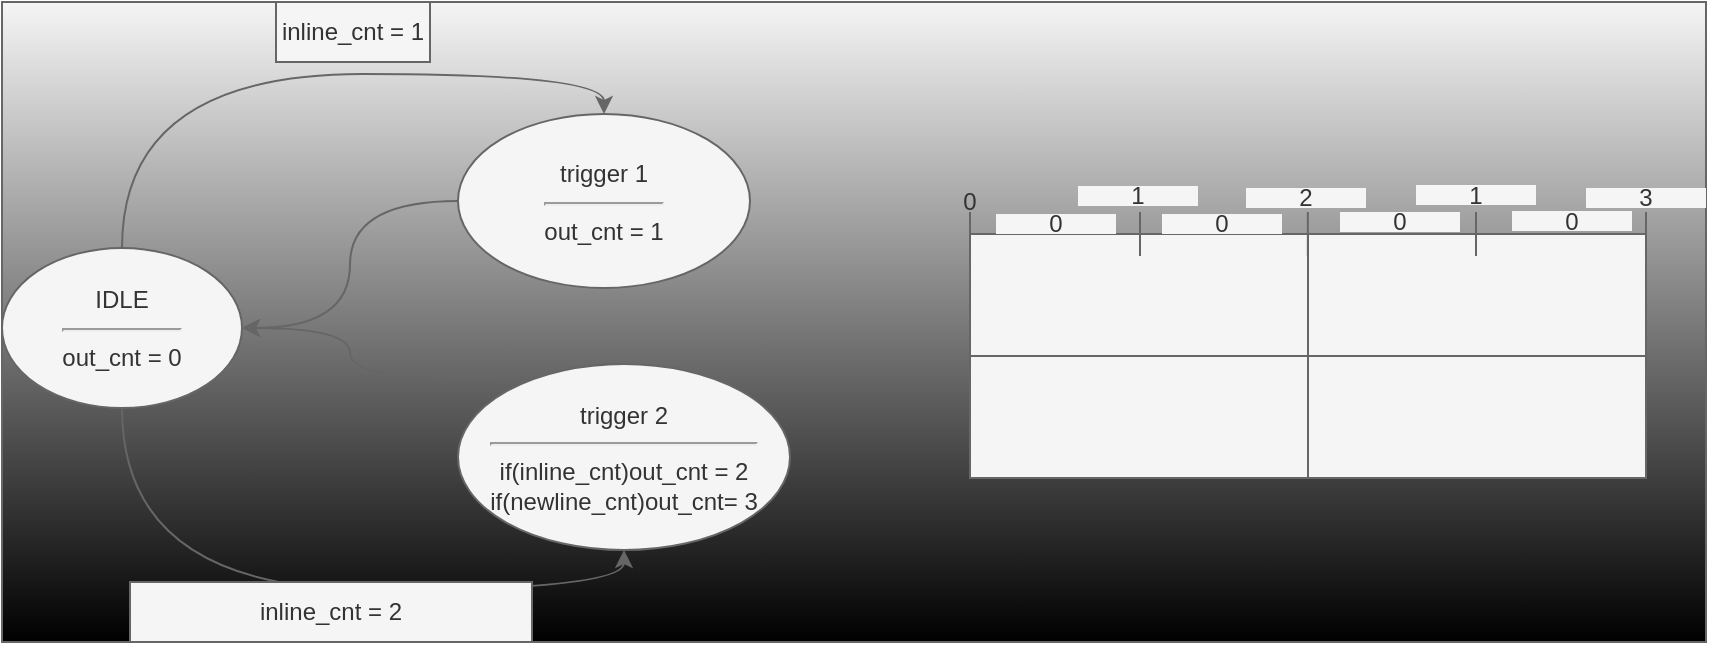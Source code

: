 <mxfile>
    <diagram name="Page-1" id="B7dvrdiz3QRLkiSaSS6b">
        <mxGraphModel dx="1272" dy="916" grid="1" gridSize="1" guides="1" tooltips="1" connect="1" arrows="1" fold="1" page="1" pageScale="1" pageWidth="1100" pageHeight="850" background="#FFFFFF" math="0" shadow="0">
            <root>
                <mxCell id="0"/>
                <mxCell id="1" parent="0"/>
                <mxCell id="4" value="" style="group;movable=1;resizable=1;rotatable=1;deletable=1;editable=1;connectable=1;noLabel=1;fillColor=#f5f5f5;fontColor=#333333;strokeColor=#666666;fillStyle=auto;gradientColor=default;" vertex="1" connectable="0" parent="1">
                    <mxGeometry x="117" y="217" width="852" height="320" as="geometry"/>
                </mxCell>
                <mxCell id="U9dns1udBrLqBRFEPLwW-1" value="IDLE&lt;hr&gt;out_cnt = 0" style="ellipse;whiteSpace=wrap;html=1;fillColor=#f5f5f5;fontColor=#333333;strokeColor=#666666;movable=1;resizable=1;rotatable=1;deletable=1;editable=1;connectable=1;" parent="4" vertex="1">
                    <mxGeometry y="123" width="120" height="80" as="geometry"/>
                </mxCell>
                <mxCell id="h9zx9sQTkyY40kXCvM0r-4" style="edgeStyle=orthogonalEdgeStyle;rounded=0;orthogonalLoop=1;jettySize=auto;html=1;entryX=1;entryY=0.5;entryDx=0;entryDy=0;curved=1;fillColor=#f5f5f5;strokeColor=#666666;movable=1;resizable=1;rotatable=1;deletable=1;editable=1;connectable=1;" parent="4" source="U9dns1udBrLqBRFEPLwW-2" target="U9dns1udBrLqBRFEPLwW-1" edge="1">
                    <mxGeometry relative="1" as="geometry"/>
                </mxCell>
                <mxCell id="U9dns1udBrLqBRFEPLwW-2" value="trigger 1&lt;hr&gt;out_cnt = 1" style="ellipse;whiteSpace=wrap;html=1;fillColor=#f5f5f5;fontColor=#333333;strokeColor=#666666;movable=1;resizable=1;rotatable=1;deletable=1;editable=1;connectable=1;" parent="4" vertex="1">
                    <mxGeometry x="228" y="56" width="146" height="87" as="geometry"/>
                </mxCell>
                <mxCell id="h9zx9sQTkyY40kXCvM0r-6" style="edgeStyle=orthogonalEdgeStyle;rounded=0;orthogonalLoop=1;jettySize=auto;html=1;exitX=0.5;exitY=0;exitDx=0;exitDy=0;entryX=0.5;entryY=0;entryDx=0;entryDy=0;curved=1;fillColor=#f5f5f5;strokeColor=#666666;movable=1;resizable=1;rotatable=1;deletable=1;editable=1;connectable=1;" parent="4" source="U9dns1udBrLqBRFEPLwW-1" target="U9dns1udBrLqBRFEPLwW-2" edge="1">
                    <mxGeometry relative="1" as="geometry"/>
                </mxCell>
                <mxCell id="h9zx9sQTkyY40kXCvM0r-3" style="edgeStyle=orthogonalEdgeStyle;rounded=0;orthogonalLoop=1;jettySize=auto;html=1;exitX=0.5;exitY=0;exitDx=0;exitDy=0;entryX=1;entryY=0.5;entryDx=0;entryDy=0;curved=1;fillColor=#f5f5f5;strokeColor=#666666;movable=1;resizable=1;rotatable=1;deletable=1;editable=1;connectable=1;" parent="4" source="U9dns1udBrLqBRFEPLwW-3" target="U9dns1udBrLqBRFEPLwW-1" edge="1">
                    <mxGeometry relative="1" as="geometry">
                        <Array as="points">
                            <mxPoint x="288" y="188"/>
                            <mxPoint x="174" y="188"/>
                            <mxPoint x="174" y="163"/>
                        </Array>
                    </mxGeometry>
                </mxCell>
                <mxCell id="U9dns1udBrLqBRFEPLwW-3" value="trigger 2&lt;hr&gt;if(inline_cnt)out_cnt = 2&lt;br&gt;if(newline_cnt)out_cnt= 3" style="ellipse;whiteSpace=wrap;html=1;fillColor=#f5f5f5;fontColor=#333333;strokeColor=#666666;movable=1;resizable=1;rotatable=1;deletable=1;editable=1;connectable=1;" parent="4" vertex="1">
                    <mxGeometry x="228" y="181" width="166" height="93" as="geometry"/>
                </mxCell>
                <mxCell id="h9zx9sQTkyY40kXCvM0r-2" style="edgeStyle=orthogonalEdgeStyle;rounded=0;orthogonalLoop=1;jettySize=auto;html=1;exitX=0.5;exitY=1;exitDx=0;exitDy=0;entryX=0.5;entryY=1;entryDx=0;entryDy=0;curved=1;fillColor=#f5f5f5;strokeColor=#666666;movable=1;resizable=1;rotatable=1;deletable=1;editable=1;connectable=1;" parent="4" source="U9dns1udBrLqBRFEPLwW-1" target="U9dns1udBrLqBRFEPLwW-3" edge="1">
                    <mxGeometry relative="1" as="geometry"/>
                </mxCell>
                <mxCell id="h9zx9sQTkyY40kXCvM0r-7" value="" style="rounded=0;whiteSpace=wrap;html=1;fillColor=#f5f5f5;fontColor=#333333;strokeColor=#666666;movable=1;resizable=1;rotatable=1;deletable=1;editable=1;connectable=1;" parent="4" vertex="1">
                    <mxGeometry x="484" y="116" width="338" height="122" as="geometry"/>
                </mxCell>
                <mxCell id="h9zx9sQTkyY40kXCvM0r-9" value="" style="endArrow=none;html=1;rounded=0;entryX=0.5;entryY=0;entryDx=0;entryDy=0;exitX=0.5;exitY=1;exitDx=0;exitDy=0;fillColor=#f5f5f5;strokeColor=#666666;movable=1;resizable=1;rotatable=1;deletable=1;editable=1;connectable=1;" parent="4" source="h9zx9sQTkyY40kXCvM0r-7" target="h9zx9sQTkyY40kXCvM0r-7" edge="1">
                    <mxGeometry width="50" height="50" relative="1" as="geometry">
                        <mxPoint x="665" y="225" as="sourcePoint"/>
                        <mxPoint x="715" y="175" as="targetPoint"/>
                    </mxGeometry>
                </mxCell>
                <mxCell id="h9zx9sQTkyY40kXCvM0r-11" value="" style="endArrow=none;html=1;rounded=0;entryX=1;entryY=0.5;entryDx=0;entryDy=0;exitX=0;exitY=0.5;exitDx=0;exitDy=0;fillColor=#f5f5f5;strokeColor=#666666;movable=1;resizable=1;rotatable=1;deletable=1;editable=1;connectable=1;" parent="4" source="h9zx9sQTkyY40kXCvM0r-7" target="h9zx9sQTkyY40kXCvM0r-7" edge="1">
                    <mxGeometry width="50" height="50" relative="1" as="geometry">
                        <mxPoint x="613" y="345" as="sourcePoint"/>
                        <mxPoint x="613" y="223" as="targetPoint"/>
                    </mxGeometry>
                </mxCell>
                <mxCell id="h9zx9sQTkyY40kXCvM0r-14" value="" style="endArrow=none;html=1;rounded=0;fillColor=#f5f5f5;strokeColor=#666666;movable=1;resizable=1;rotatable=1;deletable=1;editable=1;connectable=1;" parent="4" edge="1">
                    <mxGeometry width="50" height="50" relative="1" as="geometry">
                        <mxPoint x="569" y="105" as="sourcePoint"/>
                        <mxPoint x="569" y="127" as="targetPoint"/>
                    </mxGeometry>
                </mxCell>
                <mxCell id="h9zx9sQTkyY40kXCvM0r-15" value="" style="endArrow=none;html=1;rounded=0;fillColor=#f5f5f5;strokeColor=#666666;movable=1;resizable=1;rotatable=1;deletable=1;editable=1;connectable=1;" parent="4" edge="1">
                    <mxGeometry width="50" height="50" relative="1" as="geometry">
                        <mxPoint x="652.92" y="105" as="sourcePoint"/>
                        <mxPoint x="652.92" y="127" as="targetPoint"/>
                    </mxGeometry>
                </mxCell>
                <mxCell id="h9zx9sQTkyY40kXCvM0r-16" value="" style="endArrow=none;html=1;rounded=0;fillColor=#f5f5f5;strokeColor=#666666;movable=1;resizable=1;rotatable=1;deletable=1;editable=1;connectable=1;" parent="4" edge="1">
                    <mxGeometry width="50" height="50" relative="1" as="geometry">
                        <mxPoint x="737" y="105" as="sourcePoint"/>
                        <mxPoint x="737" y="127" as="targetPoint"/>
                    </mxGeometry>
                </mxCell>
                <mxCell id="h9zx9sQTkyY40kXCvM0r-17" value="" style="endArrow=none;html=1;rounded=0;fillColor=#f5f5f5;strokeColor=#666666;movable=1;resizable=1;rotatable=1;deletable=1;editable=1;connectable=1;" parent="4" edge="1">
                    <mxGeometry width="50" height="50" relative="1" as="geometry">
                        <mxPoint x="822" y="105" as="sourcePoint"/>
                        <mxPoint x="822" y="127" as="targetPoint"/>
                    </mxGeometry>
                </mxCell>
                <mxCell id="h9zx9sQTkyY40kXCvM0r-18" value="" style="endArrow=none;html=1;rounded=0;fillColor=#f5f5f5;strokeColor=#666666;movable=1;resizable=1;rotatable=1;deletable=1;editable=1;connectable=1;" parent="4" edge="1">
                    <mxGeometry width="50" height="50" relative="1" as="geometry">
                        <mxPoint x="484" y="105" as="sourcePoint"/>
                        <mxPoint x="484" y="127" as="targetPoint"/>
                    </mxGeometry>
                </mxCell>
                <mxCell id="h9zx9sQTkyY40kXCvM0r-19" value="0" style="text;html=1;align=center;verticalAlign=middle;whiteSpace=wrap;rounded=0;fillColor=none;fontColor=#333333;strokeColor=none;movable=1;resizable=1;rotatable=1;deletable=1;editable=1;connectable=1;" parent="4" vertex="1">
                    <mxGeometry x="454" y="94.5" width="60" height="10" as="geometry"/>
                </mxCell>
                <mxCell id="h9zx9sQTkyY40kXCvM0r-20" value="1" style="text;html=1;align=center;verticalAlign=middle;whiteSpace=wrap;rounded=0;fillColor=#f5f5f5;fontColor=#333333;strokeColor=none;movable=1;resizable=1;rotatable=1;deletable=1;editable=1;connectable=1;" parent="4" vertex="1">
                    <mxGeometry x="538" y="92" width="60" height="10" as="geometry"/>
                </mxCell>
                <mxCell id="h9zx9sQTkyY40kXCvM0r-22" value="0" style="text;html=1;align=center;verticalAlign=middle;whiteSpace=wrap;rounded=0;fillColor=#f5f5f5;fontColor=#333333;strokeColor=none;movable=1;resizable=1;rotatable=1;deletable=1;editable=1;connectable=1;" parent="4" vertex="1">
                    <mxGeometry x="497" y="106" width="60" height="10" as="geometry"/>
                </mxCell>
                <mxCell id="h9zx9sQTkyY40kXCvM0r-23" value="2" style="text;html=1;align=center;verticalAlign=middle;whiteSpace=wrap;rounded=0;fillColor=#f5f5f5;fontColor=#333333;strokeColor=none;movable=1;resizable=1;rotatable=1;deletable=1;editable=1;connectable=1;" parent="4" vertex="1">
                    <mxGeometry x="622" y="93" width="60" height="10" as="geometry"/>
                </mxCell>
                <mxCell id="h9zx9sQTkyY40kXCvM0r-24" value="1" style="text;html=1;align=center;verticalAlign=middle;whiteSpace=wrap;rounded=0;fillColor=#f5f5f5;fontColor=#333333;strokeColor=none;movable=1;resizable=1;rotatable=1;deletable=1;editable=1;connectable=1;" parent="4" vertex="1">
                    <mxGeometry x="707" y="91.5" width="60" height="10" as="geometry"/>
                </mxCell>
                <mxCell id="h9zx9sQTkyY40kXCvM0r-25" value="3" style="text;html=1;align=center;verticalAlign=middle;whiteSpace=wrap;rounded=0;fillColor=#f5f5f5;fontColor=#333333;strokeColor=none;movable=1;resizable=1;rotatable=1;deletable=1;editable=1;connectable=1;" parent="4" vertex="1">
                    <mxGeometry x="792" y="93" width="60" height="10" as="geometry"/>
                </mxCell>
                <mxCell id="h9zx9sQTkyY40kXCvM0r-26" value="0" style="text;html=1;align=center;verticalAlign=middle;whiteSpace=wrap;rounded=0;fillColor=#f5f5f5;fontColor=#333333;strokeColor=none;movable=1;resizable=1;rotatable=1;deletable=1;editable=1;connectable=1;" parent="4" vertex="1">
                    <mxGeometry x="580" y="106" width="60" height="10" as="geometry"/>
                </mxCell>
                <mxCell id="h9zx9sQTkyY40kXCvM0r-27" value="0" style="text;html=1;align=center;verticalAlign=middle;whiteSpace=wrap;rounded=0;fillColor=#f5f5f5;fontColor=#333333;strokeColor=none;movable=1;resizable=1;rotatable=1;deletable=1;editable=1;connectable=1;" parent="4" vertex="1">
                    <mxGeometry x="669" y="105" width="60" height="10" as="geometry"/>
                </mxCell>
                <mxCell id="h9zx9sQTkyY40kXCvM0r-28" value="0" style="text;html=1;align=center;verticalAlign=middle;whiteSpace=wrap;rounded=0;fillColor=#f5f5f5;fontColor=#333333;strokeColor=none;movable=1;resizable=1;rotatable=1;deletable=1;editable=1;connectable=1;" parent="4" vertex="1">
                    <mxGeometry x="755" y="104.5" width="60" height="10" as="geometry"/>
                </mxCell>
                <mxCell id="h9zx9sQTkyY40kXCvM0r-29" value="inline_cnt = 1" style="text;html=1;align=center;verticalAlign=middle;whiteSpace=wrap;rounded=0;fillColor=#f5f5f5;fontColor=#333333;strokeColor=#666666;movable=1;resizable=1;rotatable=1;deletable=1;editable=1;connectable=1;" parent="4" vertex="1">
                    <mxGeometry x="137" width="77" height="30" as="geometry"/>
                </mxCell>
                <mxCell id="h9zx9sQTkyY40kXCvM0r-30" value="inline_cnt = 2" style="text;html=1;align=center;verticalAlign=middle;whiteSpace=wrap;rounded=0;fillColor=#f5f5f5;fontColor=#333333;strokeColor=#666666;movable=1;resizable=1;rotatable=1;deletable=1;editable=1;connectable=1;" parent="4" vertex="1">
                    <mxGeometry x="64" y="290" width="201" height="30" as="geometry"/>
                </mxCell>
            </root>
        </mxGraphModel>
    </diagram>
</mxfile>